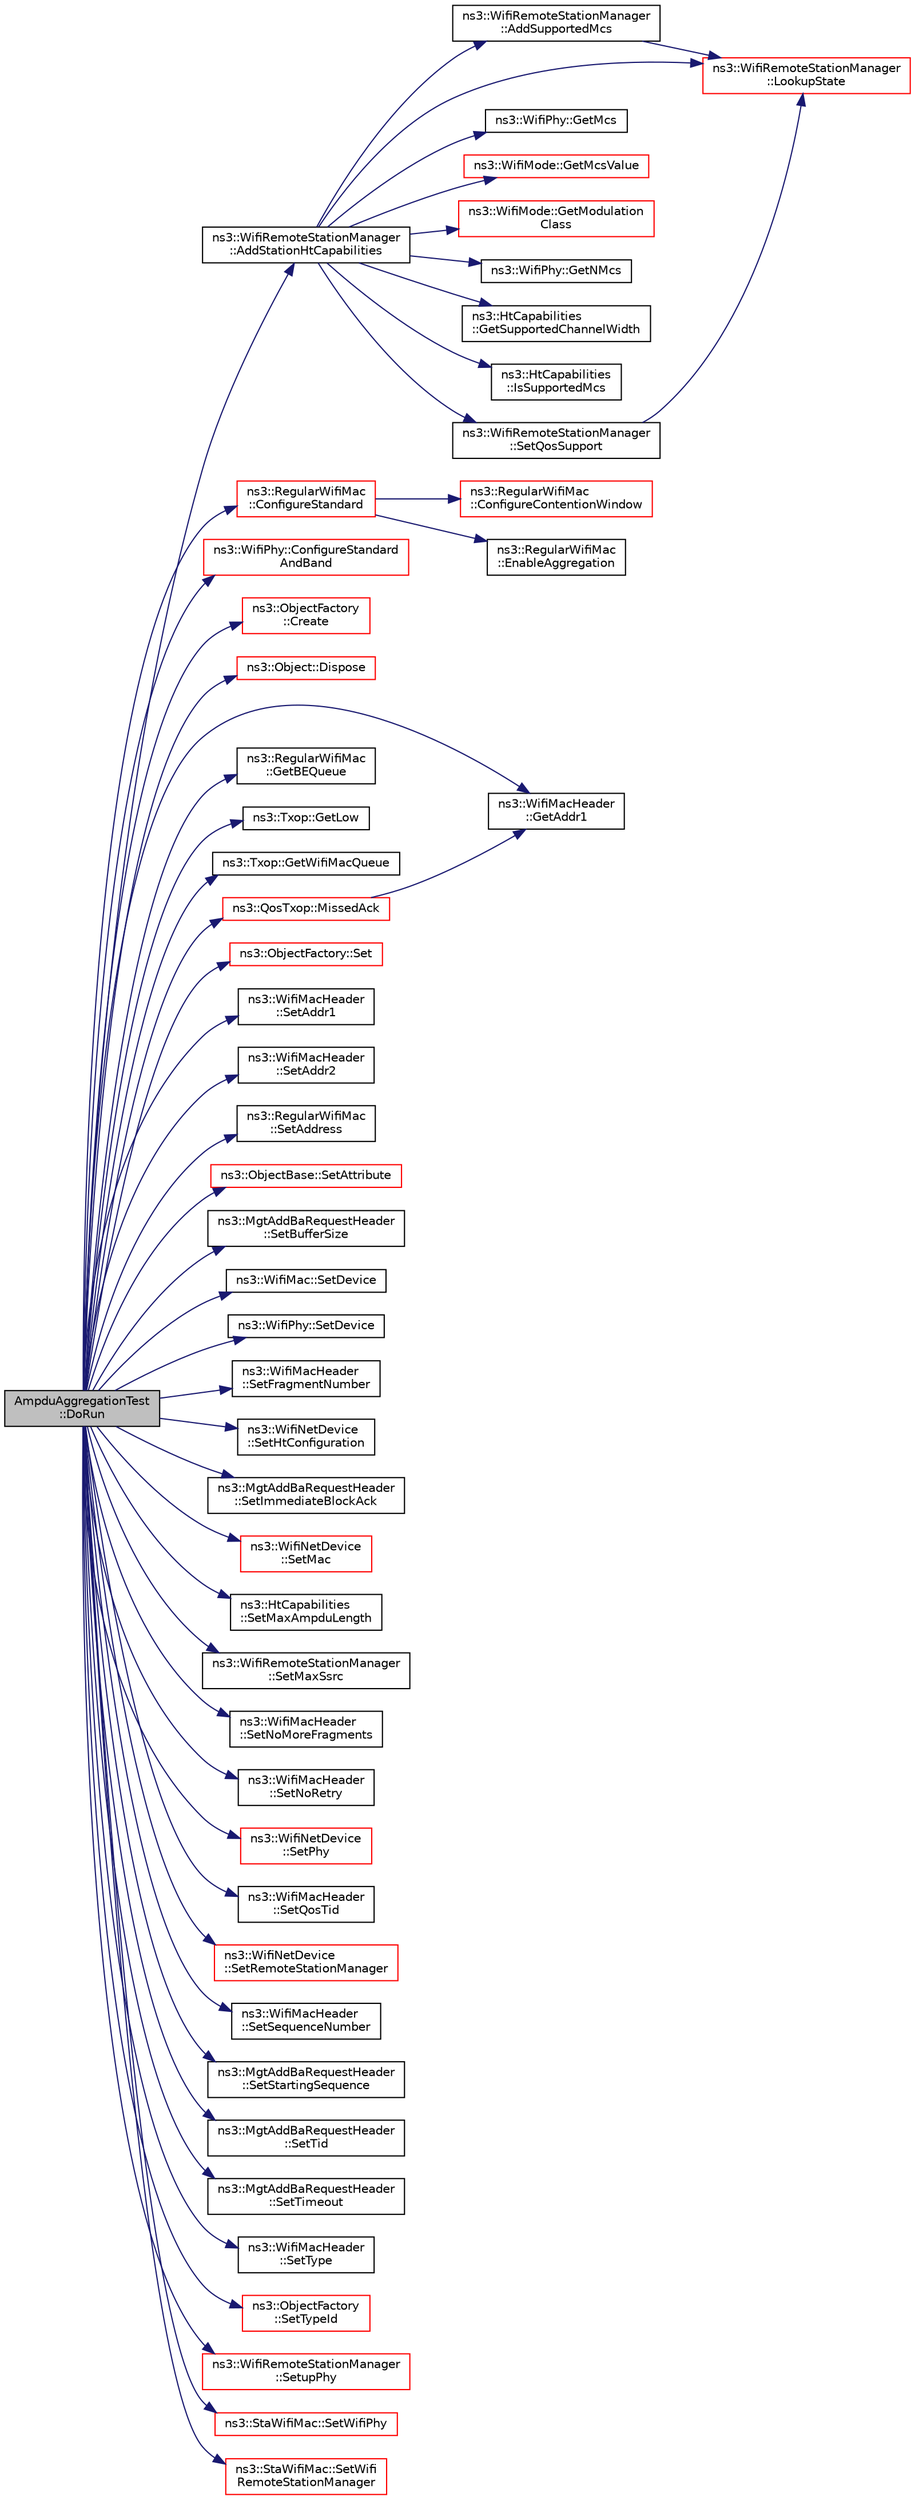 digraph "AmpduAggregationTest::DoRun"
{
 // LATEX_PDF_SIZE
  edge [fontname="Helvetica",fontsize="10",labelfontname="Helvetica",labelfontsize="10"];
  node [fontname="Helvetica",fontsize="10",shape=record];
  rankdir="LR";
  Node1 [label="AmpduAggregationTest\l::DoRun",height=0.2,width=0.4,color="black", fillcolor="grey75", style="filled", fontcolor="black",tooltip="Implementation to actually run this TestCase."];
  Node1 -> Node2 [color="midnightblue",fontsize="10",style="solid",fontname="Helvetica"];
  Node2 [label="ns3::WifiRemoteStationManager\l::AddStationHtCapabilities",height=0.2,width=0.4,color="black", fillcolor="white", style="filled",URL="$classns3_1_1_wifi_remote_station_manager.html#adeb2ecc44bc7986e1a65835c8f631af0",tooltip="Records HT capabilities of the remote station."];
  Node2 -> Node3 [color="midnightblue",fontsize="10",style="solid",fontname="Helvetica"];
  Node3 [label="ns3::WifiRemoteStationManager\l::AddSupportedMcs",height=0.2,width=0.4,color="black", fillcolor="white", style="filled",URL="$classns3_1_1_wifi_remote_station_manager.html#a4fd51c027afacdfa7225346d6d88c6b3",tooltip="Record the MCS index supported by the station."];
  Node3 -> Node4 [color="midnightblue",fontsize="10",style="solid",fontname="Helvetica"];
  Node4 [label="ns3::WifiRemoteStationManager\l::LookupState",height=0.2,width=0.4,color="red", fillcolor="white", style="filled",URL="$classns3_1_1_wifi_remote_station_manager.html#a6a5c20f231324799e383594b546ca733",tooltip="Return the state of the station associated with the given address."];
  Node2 -> Node12 [color="midnightblue",fontsize="10",style="solid",fontname="Helvetica"];
  Node12 [label="ns3::WifiPhy::GetMcs",height=0.2,width=0.4,color="black", fillcolor="white", style="filled",URL="$classns3_1_1_wifi_phy.html#ac5e4ea4c408896451a8ad77e77a88231",tooltip="The WifiPhy::GetMcs() method is used (e.g., by a WifiRemoteStationManager) to determine the set of tr..."];
  Node2 -> Node13 [color="midnightblue",fontsize="10",style="solid",fontname="Helvetica"];
  Node13 [label="ns3::WifiMode::GetMcsValue",height=0.2,width=0.4,color="red", fillcolor="white", style="filled",URL="$classns3_1_1_wifi_mode.html#a4ba00941b5dbc4903ffecc1a0c841c6c",tooltip=" "];
  Node2 -> Node17 [color="midnightblue",fontsize="10",style="solid",fontname="Helvetica"];
  Node17 [label="ns3::WifiMode::GetModulation\lClass",height=0.2,width=0.4,color="red", fillcolor="white", style="filled",URL="$classns3_1_1_wifi_mode.html#a67e1664cac501221b63a2be307184cc9",tooltip=" "];
  Node2 -> Node18 [color="midnightblue",fontsize="10",style="solid",fontname="Helvetica"];
  Node18 [label="ns3::WifiPhy::GetNMcs",height=0.2,width=0.4,color="black", fillcolor="white", style="filled",URL="$classns3_1_1_wifi_phy.html#a6564e0e1e90982b5bb78898449f093e7",tooltip="The WifiPhy::GetNMcs() method is used (e.g., by a WifiRemoteStationManager) to determine the set of t..."];
  Node2 -> Node19 [color="midnightblue",fontsize="10",style="solid",fontname="Helvetica"];
  Node19 [label="ns3::HtCapabilities\l::GetSupportedChannelWidth",height=0.2,width=0.4,color="black", fillcolor="white", style="filled",URL="$classns3_1_1_ht_capabilities.html#aafd98c809a12a923048b51d0ad002a9c",tooltip="Return the supported channel width."];
  Node2 -> Node20 [color="midnightblue",fontsize="10",style="solid",fontname="Helvetica"];
  Node20 [label="ns3::HtCapabilities\l::IsSupportedMcs",height=0.2,width=0.4,color="black", fillcolor="white", style="filled",URL="$classns3_1_1_ht_capabilities.html#aaefa434ec994cacdc4b01250cb5654b8",tooltip="Return the is MCS supported flag."];
  Node2 -> Node4 [color="midnightblue",fontsize="10",style="solid",fontname="Helvetica"];
  Node2 -> Node21 [color="midnightblue",fontsize="10",style="solid",fontname="Helvetica"];
  Node21 [label="ns3::WifiRemoteStationManager\l::SetQosSupport",height=0.2,width=0.4,color="black", fillcolor="white", style="filled",URL="$classns3_1_1_wifi_remote_station_manager.html#a8146d57b94ed85447d28a3f66e24d45b",tooltip="Records QoS support of the remote station."];
  Node21 -> Node4 [color="midnightblue",fontsize="10",style="solid",fontname="Helvetica"];
  Node1 -> Node22 [color="midnightblue",fontsize="10",style="solid",fontname="Helvetica"];
  Node22 [label="ns3::RegularWifiMac\l::ConfigureStandard",height=0.2,width=0.4,color="red", fillcolor="white", style="filled",URL="$classns3_1_1_regular_wifi_mac.html#a99aff32071f7c8ec59d20d0b37ca2fe9",tooltip=" "];
  Node22 -> Node23 [color="midnightblue",fontsize="10",style="solid",fontname="Helvetica"];
  Node23 [label="ns3::RegularWifiMac\l::ConfigureContentionWindow",height=0.2,width=0.4,color="red", fillcolor="white", style="filled",URL="$classns3_1_1_regular_wifi_mac.html#aa6da62735de3b3aaa10f713a8832c3c6",tooltip=" "];
  Node22 -> Node43 [color="midnightblue",fontsize="10",style="solid",fontname="Helvetica"];
  Node43 [label="ns3::RegularWifiMac\l::EnableAggregation",height=0.2,width=0.4,color="black", fillcolor="white", style="filled",URL="$classns3_1_1_regular_wifi_mac.html#aff4c3c6089505d115e0cdb3403cf0eba",tooltip="Enable aggregation function."];
  Node1 -> Node47 [color="midnightblue",fontsize="10",style="solid",fontname="Helvetica"];
  Node47 [label="ns3::WifiPhy::ConfigureStandard\lAndBand",height=0.2,width=0.4,color="red", fillcolor="white", style="filled",URL="$classns3_1_1_wifi_phy.html#a8051dbd3b27d1a327273424f1487d036",tooltip="Configure the PHY-level parameters for different Wi-Fi standard."];
  Node1 -> Node170 [color="midnightblue",fontsize="10",style="solid",fontname="Helvetica"];
  Node170 [label="ns3::ObjectFactory\l::Create",height=0.2,width=0.4,color="red", fillcolor="white", style="filled",URL="$classns3_1_1_object_factory.html#a52eda277f4aaab54266134ba48102ad7",tooltip="Create an Object instance of the configured TypeId."];
  Node1 -> Node252 [color="midnightblue",fontsize="10",style="solid",fontname="Helvetica"];
  Node252 [label="ns3::Object::Dispose",height=0.2,width=0.4,color="red", fillcolor="white", style="filled",URL="$classns3_1_1_object.html#aa90ae598863f6c251cdab3c3722afdaf",tooltip="Dispose of this Object."];
  Node1 -> Node254 [color="midnightblue",fontsize="10",style="solid",fontname="Helvetica"];
  Node254 [label="ns3::WifiMacHeader\l::GetAddr1",height=0.2,width=0.4,color="black", fillcolor="white", style="filled",URL="$classns3_1_1_wifi_mac_header.html#aa1c4acbda4ace9f7a920c97d71bdd097",tooltip="Return the address in the Address 1 field."];
  Node1 -> Node255 [color="midnightblue",fontsize="10",style="solid",fontname="Helvetica"];
  Node255 [label="ns3::RegularWifiMac\l::GetBEQueue",height=0.2,width=0.4,color="black", fillcolor="white", style="filled",URL="$classns3_1_1_regular_wifi_mac.html#a332d11fec14acefd309b42283fa58c3c",tooltip="Accessor for the AC_BE channel access function."];
  Node1 -> Node256 [color="midnightblue",fontsize="10",style="solid",fontname="Helvetica"];
  Node256 [label="ns3::Txop::GetLow",height=0.2,width=0.4,color="black", fillcolor="white", style="filled",URL="$classns3_1_1_txop.html#a34a0543a372e357fb7e9b9224a531ce3",tooltip="Return the MacLow associated with this Txop."];
  Node1 -> Node257 [color="midnightblue",fontsize="10",style="solid",fontname="Helvetica"];
  Node257 [label="ns3::Txop::GetWifiMacQueue",height=0.2,width=0.4,color="black", fillcolor="white", style="filled",URL="$classns3_1_1_txop.html#a4aa1f06507f029a94c192c7df64de000",tooltip="Return the packet queue associated with this Txop."];
  Node1 -> Node258 [color="midnightblue",fontsize="10",style="solid",fontname="Helvetica"];
  Node258 [label="ns3::QosTxop::MissedAck",height=0.2,width=0.4,color="red", fillcolor="white", style="filled",URL="$classns3_1_1_qos_txop.html#aefd7967703c6f16501599e943f94298b",tooltip="Event handler when an Ack is missed."];
  Node258 -> Node254 [color="midnightblue",fontsize="10",style="solid",fontname="Helvetica"];
  Node1 -> Node408 [color="midnightblue",fontsize="10",style="solid",fontname="Helvetica"];
  Node408 [label="ns3::ObjectFactory::Set",height=0.2,width=0.4,color="red", fillcolor="white", style="filled",URL="$classns3_1_1_object_factory.html#a3c9d5ed564f08ab4427e113bcc48e1d4",tooltip="Set an attribute to be set during construction."];
  Node1 -> Node414 [color="midnightblue",fontsize="10",style="solid",fontname="Helvetica"];
  Node414 [label="ns3::WifiMacHeader\l::SetAddr1",height=0.2,width=0.4,color="black", fillcolor="white", style="filled",URL="$classns3_1_1_wifi_mac_header.html#a6478a02b80d5c01657714c5c7a0ae1cb",tooltip="Fill the Address 1 field with the given address."];
  Node1 -> Node415 [color="midnightblue",fontsize="10",style="solid",fontname="Helvetica"];
  Node415 [label="ns3::WifiMacHeader\l::SetAddr2",height=0.2,width=0.4,color="black", fillcolor="white", style="filled",URL="$classns3_1_1_wifi_mac_header.html#ab6a0efdc43d39b5da5d17eae9665271d",tooltip="Fill the Address 2 field with the given address."];
  Node1 -> Node416 [color="midnightblue",fontsize="10",style="solid",fontname="Helvetica"];
  Node416 [label="ns3::RegularWifiMac\l::SetAddress",height=0.2,width=0.4,color="black", fillcolor="white", style="filled",URL="$classns3_1_1_regular_wifi_mac.html#a71265ac4dff0a65208bed95af4031391",tooltip=" "];
  Node1 -> Node417 [color="midnightblue",fontsize="10",style="solid",fontname="Helvetica"];
  Node417 [label="ns3::ObjectBase::SetAttribute",height=0.2,width=0.4,color="red", fillcolor="white", style="filled",URL="$classns3_1_1_object_base.html#ac60245d3ea4123bbc9b1d391f1f6592f",tooltip="Set a single attribute, raising fatal errors if unsuccessful."];
  Node1 -> Node418 [color="midnightblue",fontsize="10",style="solid",fontname="Helvetica"];
  Node418 [label="ns3::MgtAddBaRequestHeader\l::SetBufferSize",height=0.2,width=0.4,color="black", fillcolor="white", style="filled",URL="$classns3_1_1_mgt_add_ba_request_header.html#a480af17ddad3bf04f0adee28bccd2ef5",tooltip="Set buffer size."];
  Node1 -> Node419 [color="midnightblue",fontsize="10",style="solid",fontname="Helvetica"];
  Node419 [label="ns3::WifiMac::SetDevice",height=0.2,width=0.4,color="black", fillcolor="white", style="filled",URL="$classns3_1_1_wifi_mac.html#afe3759ba08883e2b4f85b9296bfe0063",tooltip="Sets the device this PHY is associated with."];
  Node1 -> Node420 [color="midnightblue",fontsize="10",style="solid",fontname="Helvetica"];
  Node420 [label="ns3::WifiPhy::SetDevice",height=0.2,width=0.4,color="black", fillcolor="white", style="filled",URL="$classns3_1_1_wifi_phy.html#acee10439f3178bd1f500b39cf8ded67a",tooltip="Sets the device this PHY is associated with."];
  Node1 -> Node351 [color="midnightblue",fontsize="10",style="solid",fontname="Helvetica"];
  Node351 [label="ns3::WifiMacHeader\l::SetFragmentNumber",height=0.2,width=0.4,color="black", fillcolor="white", style="filled",URL="$classns3_1_1_wifi_mac_header.html#ad11306bd3a2edf81346a14a9c4fe7388",tooltip="Set the fragment number of the header."];
  Node1 -> Node421 [color="midnightblue",fontsize="10",style="solid",fontname="Helvetica"];
  Node421 [label="ns3::WifiNetDevice\l::SetHtConfiguration",height=0.2,width=0.4,color="black", fillcolor="white", style="filled",URL="$classns3_1_1_wifi_net_device.html#a2f08e359eb50ff8be69d611ad3b84605",tooltip=" "];
  Node1 -> Node422 [color="midnightblue",fontsize="10",style="solid",fontname="Helvetica"];
  Node422 [label="ns3::MgtAddBaRequestHeader\l::SetImmediateBlockAck",height=0.2,width=0.4,color="black", fillcolor="white", style="filled",URL="$classns3_1_1_mgt_add_ba_request_header.html#a6c500c2af17b44cead2c9449ed35bc5f",tooltip="Enable immediate BlockAck."];
  Node1 -> Node423 [color="midnightblue",fontsize="10",style="solid",fontname="Helvetica"];
  Node423 [label="ns3::WifiNetDevice\l::SetMac",height=0.2,width=0.4,color="red", fillcolor="white", style="filled",URL="$classns3_1_1_wifi_net_device.html#a0a9b545ba9a5a8538b0c4165ab1dc93f",tooltip=" "];
  Node1 -> Node437 [color="midnightblue",fontsize="10",style="solid",fontname="Helvetica"];
  Node437 [label="ns3::HtCapabilities\l::SetMaxAmpduLength",height=0.2,width=0.4,color="black", fillcolor="white", style="filled",URL="$classns3_1_1_ht_capabilities.html#aecbe859f067fede7a68196eb5bdfc049",tooltip="Set the maximum AMPDU length."];
  Node1 -> Node438 [color="midnightblue",fontsize="10",style="solid",fontname="Helvetica"];
  Node438 [label="ns3::WifiRemoteStationManager\l::SetMaxSsrc",height=0.2,width=0.4,color="black", fillcolor="white", style="filled",URL="$classns3_1_1_wifi_remote_station_manager.html#aa88ee92e80145998f7f825e24bfd52d0",tooltip="Sets the maximum STA short retry count (SSRC)."];
  Node1 -> Node352 [color="midnightblue",fontsize="10",style="solid",fontname="Helvetica"];
  Node352 [label="ns3::WifiMacHeader\l::SetNoMoreFragments",height=0.2,width=0.4,color="black", fillcolor="white", style="filled",URL="$classns3_1_1_wifi_mac_header.html#a3898df5358df4247926b74175f2789c3",tooltip="Un-set the More Fragment bit in the Frame Control Field."];
  Node1 -> Node353 [color="midnightblue",fontsize="10",style="solid",fontname="Helvetica"];
  Node353 [label="ns3::WifiMacHeader\l::SetNoRetry",height=0.2,width=0.4,color="black", fillcolor="white", style="filled",URL="$classns3_1_1_wifi_mac_header.html#a2dbe5e569e783f6d975c13daf3015f12",tooltip="Un-set the Retry bit in the Frame Control field."];
  Node1 -> Node439 [color="midnightblue",fontsize="10",style="solid",fontname="Helvetica"];
  Node439 [label="ns3::WifiNetDevice\l::SetPhy",height=0.2,width=0.4,color="red", fillcolor="white", style="filled",URL="$classns3_1_1_wifi_net_device.html#ad5c4079445cf469d2626cf10db239edb",tooltip=" "];
  Node1 -> Node440 [color="midnightblue",fontsize="10",style="solid",fontname="Helvetica"];
  Node440 [label="ns3::WifiMacHeader\l::SetQosTid",height=0.2,width=0.4,color="black", fillcolor="white", style="filled",URL="$classns3_1_1_wifi_mac_header.html#a84a98932f5b66cca86bdfaa9cb1bcf7b",tooltip="Set the TID for the QoS header."];
  Node1 -> Node441 [color="midnightblue",fontsize="10",style="solid",fontname="Helvetica"];
  Node441 [label="ns3::WifiNetDevice\l::SetRemoteStationManager",height=0.2,width=0.4,color="red", fillcolor="white", style="filled",URL="$classns3_1_1_wifi_net_device.html#a8f05a43a0042f97c19c65bbaa33dc7e7",tooltip=" "];
  Node1 -> Node354 [color="midnightblue",fontsize="10",style="solid",fontname="Helvetica"];
  Node354 [label="ns3::WifiMacHeader\l::SetSequenceNumber",height=0.2,width=0.4,color="black", fillcolor="white", style="filled",URL="$classns3_1_1_wifi_mac_header.html#a51634924960a25606596916eabdcc12e",tooltip="Set the sequence number of the header."];
  Node1 -> Node442 [color="midnightblue",fontsize="10",style="solid",fontname="Helvetica"];
  Node442 [label="ns3::MgtAddBaRequestHeader\l::SetStartingSequence",height=0.2,width=0.4,color="black", fillcolor="white", style="filled",URL="$classns3_1_1_mgt_add_ba_request_header.html#af88f102a8becfc3e0202c4dfb969a05f",tooltip="Set the starting sequence number."];
  Node1 -> Node443 [color="midnightblue",fontsize="10",style="solid",fontname="Helvetica"];
  Node443 [label="ns3::MgtAddBaRequestHeader\l::SetTid",height=0.2,width=0.4,color="black", fillcolor="white", style="filled",URL="$classns3_1_1_mgt_add_ba_request_header.html#af21456709bd3e8a7574eda1627115eb9",tooltip="Set Traffic ID (TID)."];
  Node1 -> Node444 [color="midnightblue",fontsize="10",style="solid",fontname="Helvetica"];
  Node444 [label="ns3::MgtAddBaRequestHeader\l::SetTimeout",height=0.2,width=0.4,color="black", fillcolor="white", style="filled",URL="$classns3_1_1_mgt_add_ba_request_header.html#aeb99891a5d0299f49a027a346173f9b3",tooltip="Set timeout."];
  Node1 -> Node445 [color="midnightblue",fontsize="10",style="solid",fontname="Helvetica"];
  Node445 [label="ns3::WifiMacHeader\l::SetType",height=0.2,width=0.4,color="black", fillcolor="white", style="filled",URL="$classns3_1_1_wifi_mac_header.html#a71172371f11f1cfcb3912bb03134c285",tooltip="Set Type/Subtype values with the correct values depending on the given type."];
  Node1 -> Node219 [color="midnightblue",fontsize="10",style="solid",fontname="Helvetica"];
  Node219 [label="ns3::ObjectFactory\l::SetTypeId",height=0.2,width=0.4,color="red", fillcolor="white", style="filled",URL="$classns3_1_1_object_factory.html#a77dcd099064038a1eb7a6b8251229ec3",tooltip="Set the TypeId of the Objects to be created by this factory."];
  Node1 -> Node435 [color="midnightblue",fontsize="10",style="solid",fontname="Helvetica"];
  Node435 [label="ns3::WifiRemoteStationManager\l::SetupPhy",height=0.2,width=0.4,color="red", fillcolor="white", style="filled",URL="$classns3_1_1_wifi_remote_station_manager.html#ab6f6bd59a6268841867ca06ecb584c49",tooltip="Set up PHY associated with this device since it is the object that knows the full set of transmit rat..."];
  Node1 -> Node446 [color="midnightblue",fontsize="10",style="solid",fontname="Helvetica"];
  Node446 [label="ns3::StaWifiMac::SetWifiPhy",height=0.2,width=0.4,color="red", fillcolor="white", style="filled",URL="$classns3_1_1_sta_wifi_mac.html#a260031171ef7fb30b9fa9163b6aec455",tooltip=" "];
  Node1 -> Node591 [color="midnightblue",fontsize="10",style="solid",fontname="Helvetica"];
  Node591 [label="ns3::StaWifiMac::SetWifi\lRemoteStationManager",height=0.2,width=0.4,color="red", fillcolor="white", style="filled",URL="$classns3_1_1_sta_wifi_mac.html#a8673adeb61638809f95d1e9e875f7b98",tooltip="Set up WifiRemoteStationManager associated with this StaWifiMac."];
}

